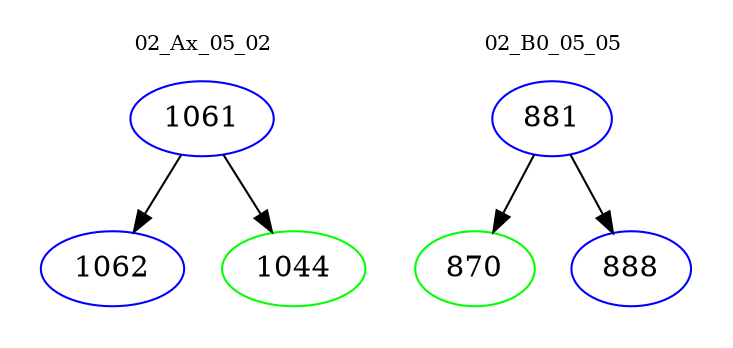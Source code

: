 digraph{
subgraph cluster_0 {
color = white
label = "02_Ax_05_02";
fontsize=10;
T0_1061 [label="1061", color="blue"]
T0_1061 -> T0_1062 [color="black"]
T0_1062 [label="1062", color="blue"]
T0_1061 -> T0_1044 [color="black"]
T0_1044 [label="1044", color="green"]
}
subgraph cluster_1 {
color = white
label = "02_B0_05_05";
fontsize=10;
T1_881 [label="881", color="blue"]
T1_881 -> T1_870 [color="black"]
T1_870 [label="870", color="green"]
T1_881 -> T1_888 [color="black"]
T1_888 [label="888", color="blue"]
}
}
